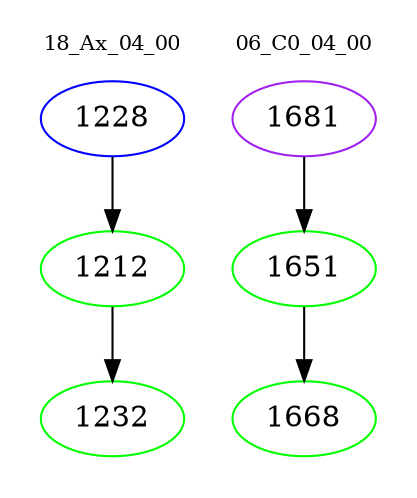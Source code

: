 digraph{
subgraph cluster_0 {
color = white
label = "18_Ax_04_00";
fontsize=10;
T0_1228 [label="1228", color="blue"]
T0_1228 -> T0_1212 [color="black"]
T0_1212 [label="1212", color="green"]
T0_1212 -> T0_1232 [color="black"]
T0_1232 [label="1232", color="green"]
}
subgraph cluster_1 {
color = white
label = "06_C0_04_00";
fontsize=10;
T1_1681 [label="1681", color="purple"]
T1_1681 -> T1_1651 [color="black"]
T1_1651 [label="1651", color="green"]
T1_1651 -> T1_1668 [color="black"]
T1_1668 [label="1668", color="green"]
}
}

